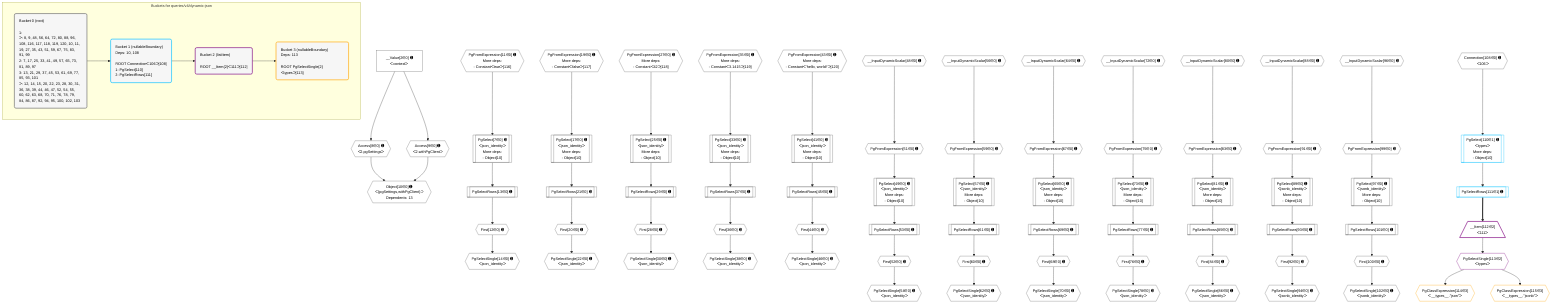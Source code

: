 %%{init: {'themeVariables': { 'fontSize': '12px'}}}%%
graph TD
    classDef path fill:#eee,stroke:#000,color:#000
    classDef plan fill:#fff,stroke-width:1px,color:#000
    classDef itemplan fill:#fff,stroke-width:2px,color:#000
    classDef unbatchedplan fill:#dff,stroke-width:1px,color:#000
    classDef sideeffectplan fill:#fcc,stroke-width:2px,color:#000
    classDef bucket fill:#f6f6f6,color:#000,stroke-width:2px,text-align:left

    subgraph "Buckets for queries/v4/dynamic-json"
    Bucket0("Bucket 0 (root)<br /><br />1: <br />ᐳ: 8, 9, 48, 56, 64, 72, 80, 88, 96, 108, 116, 117, 118, 119, 120, 10, 11, 19, 27, 35, 43, 51, 59, 67, 75, 83, 91, 99<br />2: 7, 17, 25, 33, 41, 49, 57, 65, 73, 81, 89, 97<br />3: 13, 21, 29, 37, 45, 53, 61, 69, 77, 85, 93, 101<br />ᐳ: 12, 14, 15, 20, 22, 23, 28, 30, 31, 36, 38, 39, 44, 46, 47, 52, 54, 55, 60, 62, 63, 68, 70, 71, 76, 78, 79, 84, 86, 87, 92, 94, 95, 100, 102, 103"):::bucket
    Bucket1("Bucket 1 (nullableBoundary)<br />Deps: 10, 108<br /><br />ROOT Connectionᐸ106ᐳ[108]<br />1: PgSelect[110]<br />2: PgSelectRows[111]"):::bucket
    Bucket2("Bucket 2 (listItem)<br /><br />ROOT __Item{2}ᐸ111ᐳ[112]"):::bucket
    Bucket3("Bucket 3 (nullableBoundary)<br />Deps: 113<br /><br />ROOT PgSelectSingle{2}ᐸtypesᐳ[113]"):::bucket
    end
    Bucket0 --> Bucket1
    Bucket1 --> Bucket2
    Bucket2 --> Bucket3

    %% plan dependencies
    PgSelect7[["PgSelect[7∈0] ➊<br />ᐸjson_identityᐳ<br />More deps:<br />- Object[10]"]]:::plan
    PgFromExpression11{{"PgFromExpression[11∈0] ➊<br />More deps:<br />- Constantᐸtrueᐳ[116]"}}:::plan
    PgFromExpression11 --> PgSelect7
    Object10{{"Object[10∈0] ➊<br />ᐸ{pgSettings,withPgClient}ᐳ<br />Dependents: 13"}}:::plan
    Access8{{"Access[8∈0] ➊<br />ᐸ2.pgSettingsᐳ"}}:::plan
    Access9{{"Access[9∈0] ➊<br />ᐸ2.withPgClientᐳ"}}:::plan
    Access8 & Access9 --> Object10
    PgSelect17[["PgSelect[17∈0] ➊<br />ᐸjson_identityᐳ<br />More deps:<br />- Object[10]"]]:::plan
    PgFromExpression19{{"PgFromExpression[19∈0] ➊<br />More deps:<br />- Constantᐸfalseᐳ[117]"}}:::plan
    PgFromExpression19 --> PgSelect17
    PgSelect25[["PgSelect[25∈0] ➊<br />ᐸjson_identityᐳ<br />More deps:<br />- Object[10]"]]:::plan
    PgFromExpression27{{"PgFromExpression[27∈0] ➊<br />More deps:<br />- Constantᐸ42ᐳ[118]"}}:::plan
    PgFromExpression27 --> PgSelect25
    PgSelect33[["PgSelect[33∈0] ➊<br />ᐸjson_identityᐳ<br />More deps:<br />- Object[10]"]]:::plan
    PgFromExpression35{{"PgFromExpression[35∈0] ➊<br />More deps:<br />- Constantᐸ3.1415ᐳ[119]"}}:::plan
    PgFromExpression35 --> PgSelect33
    PgSelect41[["PgSelect[41∈0] ➊<br />ᐸjson_identityᐳ<br />More deps:<br />- Object[10]"]]:::plan
    PgFromExpression43{{"PgFromExpression[43∈0] ➊<br />More deps:<br />- Constantᐸ'hello, world!'ᐳ[120]"}}:::plan
    PgFromExpression43 --> PgSelect41
    PgSelect49[["PgSelect[49∈0] ➊<br />ᐸjson_identityᐳ<br />More deps:<br />- Object[10]"]]:::plan
    PgFromExpression51{{"PgFromExpression[51∈0] ➊"}}:::plan
    PgFromExpression51 --> PgSelect49
    PgSelect57[["PgSelect[57∈0] ➊<br />ᐸjson_identityᐳ<br />More deps:<br />- Object[10]"]]:::plan
    PgFromExpression59{{"PgFromExpression[59∈0] ➊"}}:::plan
    PgFromExpression59 --> PgSelect57
    PgSelect65[["PgSelect[65∈0] ➊<br />ᐸjson_identityᐳ<br />More deps:<br />- Object[10]"]]:::plan
    PgFromExpression67{{"PgFromExpression[67∈0] ➊"}}:::plan
    PgFromExpression67 --> PgSelect65
    PgSelect73[["PgSelect[73∈0] ➊<br />ᐸjson_identityᐳ<br />More deps:<br />- Object[10]"]]:::plan
    PgFromExpression75{{"PgFromExpression[75∈0] ➊"}}:::plan
    PgFromExpression75 --> PgSelect73
    PgSelect81[["PgSelect[81∈0] ➊<br />ᐸjson_identityᐳ<br />More deps:<br />- Object[10]"]]:::plan
    PgFromExpression83{{"PgFromExpression[83∈0] ➊"}}:::plan
    PgFromExpression83 --> PgSelect81
    PgSelect89[["PgSelect[89∈0] ➊<br />ᐸjsonb_identityᐳ<br />More deps:<br />- Object[10]"]]:::plan
    PgFromExpression91{{"PgFromExpression[91∈0] ➊"}}:::plan
    PgFromExpression91 --> PgSelect89
    PgSelect97[["PgSelect[97∈0] ➊<br />ᐸjsonb_identityᐳ<br />More deps:<br />- Object[10]"]]:::plan
    PgFromExpression99{{"PgFromExpression[99∈0] ➊"}}:::plan
    PgFromExpression99 --> PgSelect97
    __Value2["__Value[2∈0] ➊<br />ᐸcontextᐳ"]:::plan
    __Value2 --> Access8
    __Value2 --> Access9
    First12{{"First[12∈0] ➊"}}:::plan
    PgSelectRows13[["PgSelectRows[13∈0] ➊"]]:::plan
    PgSelectRows13 --> First12
    PgSelect7 --> PgSelectRows13
    PgSelectSingle14{{"PgSelectSingle[14∈0] ➊<br />ᐸjson_identityᐳ"}}:::plan
    First12 --> PgSelectSingle14
    First20{{"First[20∈0] ➊"}}:::plan
    PgSelectRows21[["PgSelectRows[21∈0] ➊"]]:::plan
    PgSelectRows21 --> First20
    PgSelect17 --> PgSelectRows21
    PgSelectSingle22{{"PgSelectSingle[22∈0] ➊<br />ᐸjson_identityᐳ"}}:::plan
    First20 --> PgSelectSingle22
    First28{{"First[28∈0] ➊"}}:::plan
    PgSelectRows29[["PgSelectRows[29∈0] ➊"]]:::plan
    PgSelectRows29 --> First28
    PgSelect25 --> PgSelectRows29
    PgSelectSingle30{{"PgSelectSingle[30∈0] ➊<br />ᐸjson_identityᐳ"}}:::plan
    First28 --> PgSelectSingle30
    First36{{"First[36∈0] ➊"}}:::plan
    PgSelectRows37[["PgSelectRows[37∈0] ➊"]]:::plan
    PgSelectRows37 --> First36
    PgSelect33 --> PgSelectRows37
    PgSelectSingle38{{"PgSelectSingle[38∈0] ➊<br />ᐸjson_identityᐳ"}}:::plan
    First36 --> PgSelectSingle38
    First44{{"First[44∈0] ➊"}}:::plan
    PgSelectRows45[["PgSelectRows[45∈0] ➊"]]:::plan
    PgSelectRows45 --> First44
    PgSelect41 --> PgSelectRows45
    PgSelectSingle46{{"PgSelectSingle[46∈0] ➊<br />ᐸjson_identityᐳ"}}:::plan
    First44 --> PgSelectSingle46
    __InputDynamicScalar48{{"__InputDynamicScalar[48∈0] ➊"}}:::plan
    __InputDynamicScalar48 --> PgFromExpression51
    First52{{"First[52∈0] ➊"}}:::plan
    PgSelectRows53[["PgSelectRows[53∈0] ➊"]]:::plan
    PgSelectRows53 --> First52
    PgSelect49 --> PgSelectRows53
    PgSelectSingle54{{"PgSelectSingle[54∈0] ➊<br />ᐸjson_identityᐳ"}}:::plan
    First52 --> PgSelectSingle54
    __InputDynamicScalar56{{"__InputDynamicScalar[56∈0] ➊"}}:::plan
    __InputDynamicScalar56 --> PgFromExpression59
    First60{{"First[60∈0] ➊"}}:::plan
    PgSelectRows61[["PgSelectRows[61∈0] ➊"]]:::plan
    PgSelectRows61 --> First60
    PgSelect57 --> PgSelectRows61
    PgSelectSingle62{{"PgSelectSingle[62∈0] ➊<br />ᐸjson_identityᐳ"}}:::plan
    First60 --> PgSelectSingle62
    __InputDynamicScalar64{{"__InputDynamicScalar[64∈0] ➊"}}:::plan
    __InputDynamicScalar64 --> PgFromExpression67
    First68{{"First[68∈0] ➊"}}:::plan
    PgSelectRows69[["PgSelectRows[69∈0] ➊"]]:::plan
    PgSelectRows69 --> First68
    PgSelect65 --> PgSelectRows69
    PgSelectSingle70{{"PgSelectSingle[70∈0] ➊<br />ᐸjson_identityᐳ"}}:::plan
    First68 --> PgSelectSingle70
    __InputDynamicScalar72{{"__InputDynamicScalar[72∈0] ➊"}}:::plan
    __InputDynamicScalar72 --> PgFromExpression75
    First76{{"First[76∈0] ➊"}}:::plan
    PgSelectRows77[["PgSelectRows[77∈0] ➊"]]:::plan
    PgSelectRows77 --> First76
    PgSelect73 --> PgSelectRows77
    PgSelectSingle78{{"PgSelectSingle[78∈0] ➊<br />ᐸjson_identityᐳ"}}:::plan
    First76 --> PgSelectSingle78
    __InputDynamicScalar80{{"__InputDynamicScalar[80∈0] ➊"}}:::plan
    __InputDynamicScalar80 --> PgFromExpression83
    First84{{"First[84∈0] ➊"}}:::plan
    PgSelectRows85[["PgSelectRows[85∈0] ➊"]]:::plan
    PgSelectRows85 --> First84
    PgSelect81 --> PgSelectRows85
    PgSelectSingle86{{"PgSelectSingle[86∈0] ➊<br />ᐸjson_identityᐳ"}}:::plan
    First84 --> PgSelectSingle86
    __InputDynamicScalar88{{"__InputDynamicScalar[88∈0] ➊"}}:::plan
    __InputDynamicScalar88 --> PgFromExpression91
    First92{{"First[92∈0] ➊"}}:::plan
    PgSelectRows93[["PgSelectRows[93∈0] ➊"]]:::plan
    PgSelectRows93 --> First92
    PgSelect89 --> PgSelectRows93
    PgSelectSingle94{{"PgSelectSingle[94∈0] ➊<br />ᐸjsonb_identityᐳ"}}:::plan
    First92 --> PgSelectSingle94
    __InputDynamicScalar96{{"__InputDynamicScalar[96∈0] ➊"}}:::plan
    __InputDynamicScalar96 --> PgFromExpression99
    First100{{"First[100∈0] ➊"}}:::plan
    PgSelectRows101[["PgSelectRows[101∈0] ➊"]]:::plan
    PgSelectRows101 --> First100
    PgSelect97 --> PgSelectRows101
    PgSelectSingle102{{"PgSelectSingle[102∈0] ➊<br />ᐸjsonb_identityᐳ"}}:::plan
    First100 --> PgSelectSingle102
    Connection108{{"Connection[108∈0] ➊<br />ᐸ106ᐳ"}}:::plan
    PgSelect110[["PgSelect[110∈1] ➊<br />ᐸtypesᐳ<br />More deps:<br />- Object[10]"]]:::plan
    Connection108 --> PgSelect110
    PgSelectRows111[["PgSelectRows[111∈1] ➊"]]:::plan
    PgSelect110 --> PgSelectRows111
    __Item112[/"__Item[112∈2]<br />ᐸ111ᐳ"\]:::itemplan
    PgSelectRows111 ==> __Item112
    PgSelectSingle113{{"PgSelectSingle[113∈2]<br />ᐸtypesᐳ"}}:::plan
    __Item112 --> PgSelectSingle113
    PgClassExpression114{{"PgClassExpression[114∈3]<br />ᐸ__types__.”json”ᐳ"}}:::plan
    PgSelectSingle113 --> PgClassExpression114
    PgClassExpression115{{"PgClassExpression[115∈3]<br />ᐸ__types__.”jsonb”ᐳ"}}:::plan
    PgSelectSingle113 --> PgClassExpression115

    %% define steps
    classDef bucket0 stroke:#696969
    class Bucket0,__Value2,PgSelect7,Access8,Access9,Object10,PgFromExpression11,First12,PgSelectRows13,PgSelectSingle14,PgSelect17,PgFromExpression19,First20,PgSelectRows21,PgSelectSingle22,PgSelect25,PgFromExpression27,First28,PgSelectRows29,PgSelectSingle30,PgSelect33,PgFromExpression35,First36,PgSelectRows37,PgSelectSingle38,PgSelect41,PgFromExpression43,First44,PgSelectRows45,PgSelectSingle46,__InputDynamicScalar48,PgSelect49,PgFromExpression51,First52,PgSelectRows53,PgSelectSingle54,__InputDynamicScalar56,PgSelect57,PgFromExpression59,First60,PgSelectRows61,PgSelectSingle62,__InputDynamicScalar64,PgSelect65,PgFromExpression67,First68,PgSelectRows69,PgSelectSingle70,__InputDynamicScalar72,PgSelect73,PgFromExpression75,First76,PgSelectRows77,PgSelectSingle78,__InputDynamicScalar80,PgSelect81,PgFromExpression83,First84,PgSelectRows85,PgSelectSingle86,__InputDynamicScalar88,PgSelect89,PgFromExpression91,First92,PgSelectRows93,PgSelectSingle94,__InputDynamicScalar96,PgSelect97,PgFromExpression99,First100,PgSelectRows101,PgSelectSingle102,Connection108 bucket0
    classDef bucket1 stroke:#00bfff
    class Bucket1,PgSelect110,PgSelectRows111 bucket1
    classDef bucket2 stroke:#7f007f
    class Bucket2,__Item112,PgSelectSingle113 bucket2
    classDef bucket3 stroke:#ffa500
    class Bucket3,PgClassExpression114,PgClassExpression115 bucket3